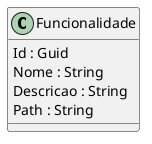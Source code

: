 @startuml
Class Funcionalidade{
  Id : Guid
  Nome : String
  Descricao : String 
  Path : String
}
@enduml